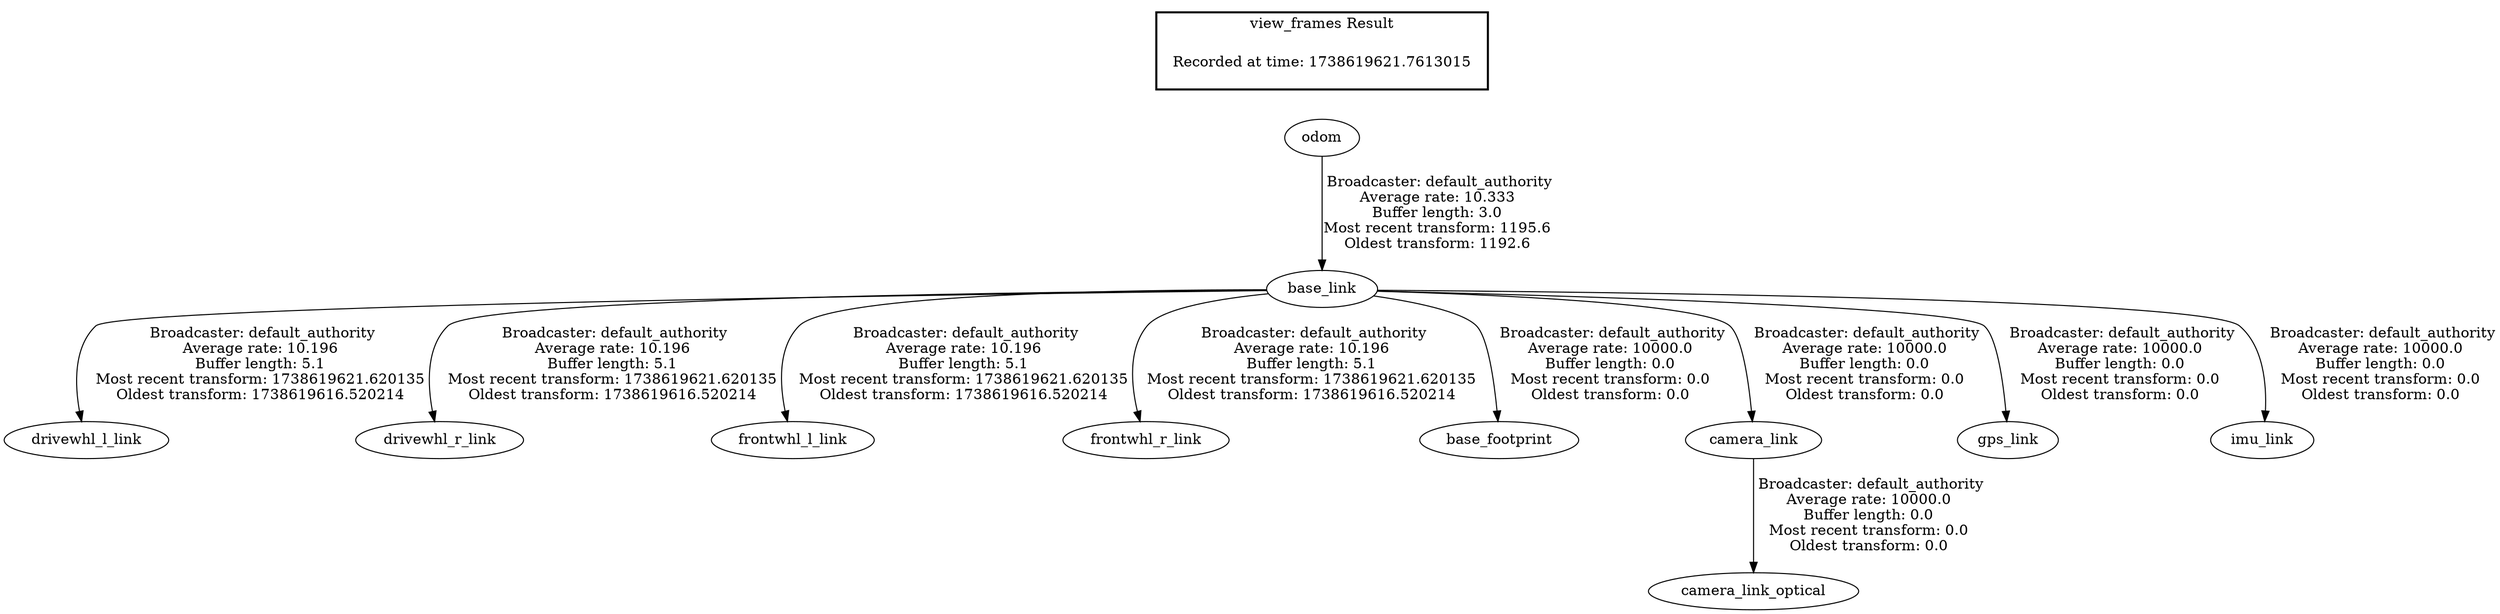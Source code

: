 digraph G {
"base_link" -> "drivewhl_l_link"[label=" Broadcaster: default_authority\nAverage rate: 10.196\nBuffer length: 5.1\nMost recent transform: 1738619621.620135\nOldest transform: 1738619616.520214\n"];
"odom" -> "base_link"[label=" Broadcaster: default_authority\nAverage rate: 10.333\nBuffer length: 3.0\nMost recent transform: 1195.6\nOldest transform: 1192.6\n"];
"base_link" -> "drivewhl_r_link"[label=" Broadcaster: default_authority\nAverage rate: 10.196\nBuffer length: 5.1\nMost recent transform: 1738619621.620135\nOldest transform: 1738619616.520214\n"];
"base_link" -> "frontwhl_l_link"[label=" Broadcaster: default_authority\nAverage rate: 10.196\nBuffer length: 5.1\nMost recent transform: 1738619621.620135\nOldest transform: 1738619616.520214\n"];
"base_link" -> "frontwhl_r_link"[label=" Broadcaster: default_authority\nAverage rate: 10.196\nBuffer length: 5.1\nMost recent transform: 1738619621.620135\nOldest transform: 1738619616.520214\n"];
"base_link" -> "base_footprint"[label=" Broadcaster: default_authority\nAverage rate: 10000.0\nBuffer length: 0.0\nMost recent transform: 0.0\nOldest transform: 0.0\n"];
"base_link" -> "camera_link"[label=" Broadcaster: default_authority\nAverage rate: 10000.0\nBuffer length: 0.0\nMost recent transform: 0.0\nOldest transform: 0.0\n"];
"camera_link" -> "camera_link_optical"[label=" Broadcaster: default_authority\nAverage rate: 10000.0\nBuffer length: 0.0\nMost recent transform: 0.0\nOldest transform: 0.0\n"];
"base_link" -> "gps_link"[label=" Broadcaster: default_authority\nAverage rate: 10000.0\nBuffer length: 0.0\nMost recent transform: 0.0\nOldest transform: 0.0\n"];
"base_link" -> "imu_link"[label=" Broadcaster: default_authority\nAverage rate: 10000.0\nBuffer length: 0.0\nMost recent transform: 0.0\nOldest transform: 0.0\n"];
edge [style=invis];
 subgraph cluster_legend { style=bold; color=black; label ="view_frames Result";
"Recorded at time: 1738619621.7613015"[ shape=plaintext ] ;
}->"odom";
}